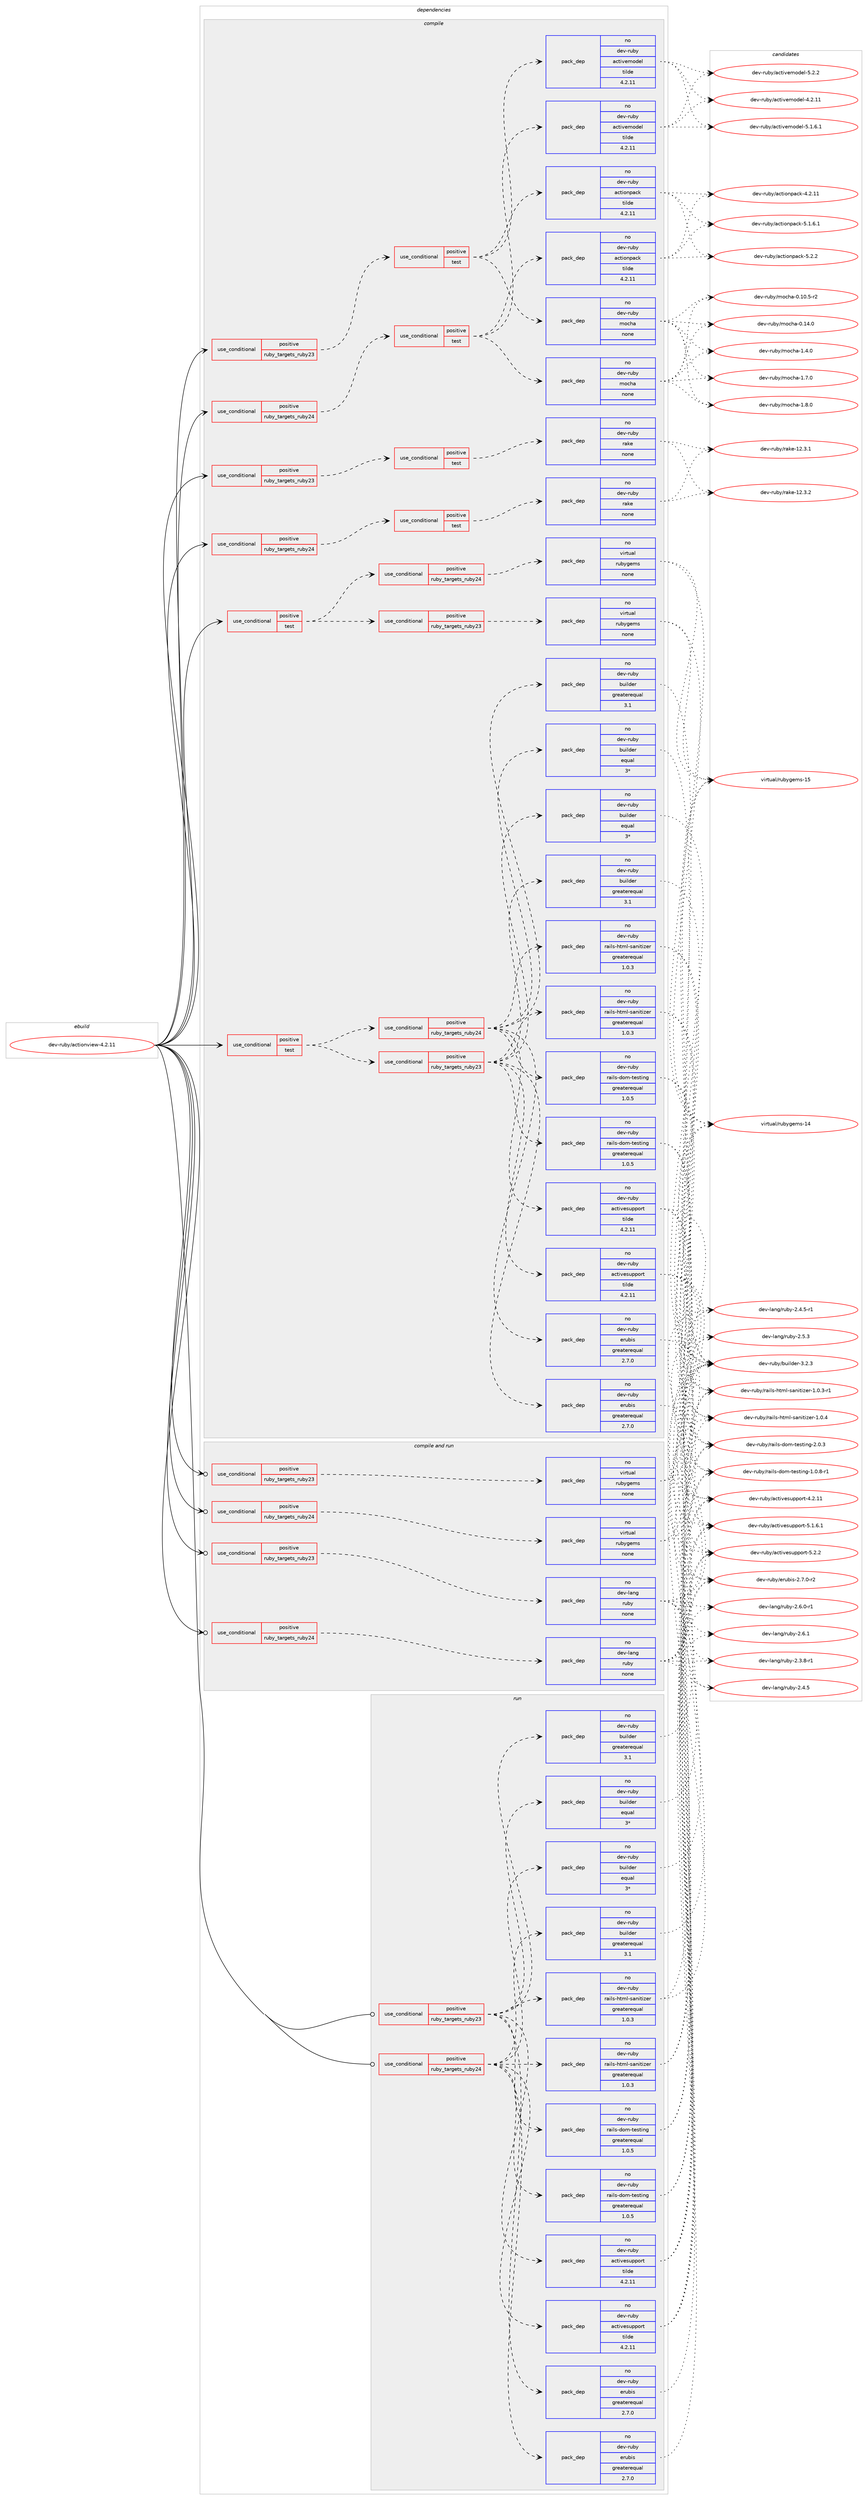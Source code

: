 digraph prolog {

# *************
# Graph options
# *************

newrank=true;
concentrate=true;
compound=true;
graph [rankdir=LR,fontname=Helvetica,fontsize=10,ranksep=1.5];#, ranksep=2.5, nodesep=0.2];
edge  [arrowhead=vee];
node  [fontname=Helvetica,fontsize=10];

# **********
# The ebuild
# **********

subgraph cluster_leftcol {
color=gray;
rank=same;
label=<<i>ebuild</i>>;
id [label="dev-ruby/actionview-4.2.11", color=red, width=4, href="../dev-ruby/actionview-4.2.11.svg"];
}

# ****************
# The dependencies
# ****************

subgraph cluster_midcol {
color=gray;
label=<<i>dependencies</i>>;
subgraph cluster_compile {
fillcolor="#eeeeee";
style=filled;
label=<<i>compile</i>>;
subgraph cond392251 {
dependency1478463 [label=<<TABLE BORDER="0" CELLBORDER="1" CELLSPACING="0" CELLPADDING="4"><TR><TD ROWSPAN="3" CELLPADDING="10">use_conditional</TD></TR><TR><TD>positive</TD></TR><TR><TD>ruby_targets_ruby23</TD></TR></TABLE>>, shape=none, color=red];
subgraph cond392252 {
dependency1478464 [label=<<TABLE BORDER="0" CELLBORDER="1" CELLSPACING="0" CELLPADDING="4"><TR><TD ROWSPAN="3" CELLPADDING="10">use_conditional</TD></TR><TR><TD>positive</TD></TR><TR><TD>test</TD></TR></TABLE>>, shape=none, color=red];
subgraph pack1062822 {
dependency1478465 [label=<<TABLE BORDER="0" CELLBORDER="1" CELLSPACING="0" CELLPADDING="4" WIDTH="220"><TR><TD ROWSPAN="6" CELLPADDING="30">pack_dep</TD></TR><TR><TD WIDTH="110">no</TD></TR><TR><TD>dev-ruby</TD></TR><TR><TD>mocha</TD></TR><TR><TD>none</TD></TR><TR><TD></TD></TR></TABLE>>, shape=none, color=blue];
}
dependency1478464:e -> dependency1478465:w [weight=20,style="dashed",arrowhead="vee"];
subgraph pack1062823 {
dependency1478466 [label=<<TABLE BORDER="0" CELLBORDER="1" CELLSPACING="0" CELLPADDING="4" WIDTH="220"><TR><TD ROWSPAN="6" CELLPADDING="30">pack_dep</TD></TR><TR><TD WIDTH="110">no</TD></TR><TR><TD>dev-ruby</TD></TR><TR><TD>actionpack</TD></TR><TR><TD>tilde</TD></TR><TR><TD>4.2.11</TD></TR></TABLE>>, shape=none, color=blue];
}
dependency1478464:e -> dependency1478466:w [weight=20,style="dashed",arrowhead="vee"];
subgraph pack1062824 {
dependency1478467 [label=<<TABLE BORDER="0" CELLBORDER="1" CELLSPACING="0" CELLPADDING="4" WIDTH="220"><TR><TD ROWSPAN="6" CELLPADDING="30">pack_dep</TD></TR><TR><TD WIDTH="110">no</TD></TR><TR><TD>dev-ruby</TD></TR><TR><TD>activemodel</TD></TR><TR><TD>tilde</TD></TR><TR><TD>4.2.11</TD></TR></TABLE>>, shape=none, color=blue];
}
dependency1478464:e -> dependency1478467:w [weight=20,style="dashed",arrowhead="vee"];
}
dependency1478463:e -> dependency1478464:w [weight=20,style="dashed",arrowhead="vee"];
}
id:e -> dependency1478463:w [weight=20,style="solid",arrowhead="vee"];
subgraph cond392253 {
dependency1478468 [label=<<TABLE BORDER="0" CELLBORDER="1" CELLSPACING="0" CELLPADDING="4"><TR><TD ROWSPAN="3" CELLPADDING="10">use_conditional</TD></TR><TR><TD>positive</TD></TR><TR><TD>ruby_targets_ruby23</TD></TR></TABLE>>, shape=none, color=red];
subgraph cond392254 {
dependency1478469 [label=<<TABLE BORDER="0" CELLBORDER="1" CELLSPACING="0" CELLPADDING="4"><TR><TD ROWSPAN="3" CELLPADDING="10">use_conditional</TD></TR><TR><TD>positive</TD></TR><TR><TD>test</TD></TR></TABLE>>, shape=none, color=red];
subgraph pack1062825 {
dependency1478470 [label=<<TABLE BORDER="0" CELLBORDER="1" CELLSPACING="0" CELLPADDING="4" WIDTH="220"><TR><TD ROWSPAN="6" CELLPADDING="30">pack_dep</TD></TR><TR><TD WIDTH="110">no</TD></TR><TR><TD>dev-ruby</TD></TR><TR><TD>rake</TD></TR><TR><TD>none</TD></TR><TR><TD></TD></TR></TABLE>>, shape=none, color=blue];
}
dependency1478469:e -> dependency1478470:w [weight=20,style="dashed",arrowhead="vee"];
}
dependency1478468:e -> dependency1478469:w [weight=20,style="dashed",arrowhead="vee"];
}
id:e -> dependency1478468:w [weight=20,style="solid",arrowhead="vee"];
subgraph cond392255 {
dependency1478471 [label=<<TABLE BORDER="0" CELLBORDER="1" CELLSPACING="0" CELLPADDING="4"><TR><TD ROWSPAN="3" CELLPADDING="10">use_conditional</TD></TR><TR><TD>positive</TD></TR><TR><TD>ruby_targets_ruby24</TD></TR></TABLE>>, shape=none, color=red];
subgraph cond392256 {
dependency1478472 [label=<<TABLE BORDER="0" CELLBORDER="1" CELLSPACING="0" CELLPADDING="4"><TR><TD ROWSPAN="3" CELLPADDING="10">use_conditional</TD></TR><TR><TD>positive</TD></TR><TR><TD>test</TD></TR></TABLE>>, shape=none, color=red];
subgraph pack1062826 {
dependency1478473 [label=<<TABLE BORDER="0" CELLBORDER="1" CELLSPACING="0" CELLPADDING="4" WIDTH="220"><TR><TD ROWSPAN="6" CELLPADDING="30">pack_dep</TD></TR><TR><TD WIDTH="110">no</TD></TR><TR><TD>dev-ruby</TD></TR><TR><TD>mocha</TD></TR><TR><TD>none</TD></TR><TR><TD></TD></TR></TABLE>>, shape=none, color=blue];
}
dependency1478472:e -> dependency1478473:w [weight=20,style="dashed",arrowhead="vee"];
subgraph pack1062827 {
dependency1478474 [label=<<TABLE BORDER="0" CELLBORDER="1" CELLSPACING="0" CELLPADDING="4" WIDTH="220"><TR><TD ROWSPAN="6" CELLPADDING="30">pack_dep</TD></TR><TR><TD WIDTH="110">no</TD></TR><TR><TD>dev-ruby</TD></TR><TR><TD>actionpack</TD></TR><TR><TD>tilde</TD></TR><TR><TD>4.2.11</TD></TR></TABLE>>, shape=none, color=blue];
}
dependency1478472:e -> dependency1478474:w [weight=20,style="dashed",arrowhead="vee"];
subgraph pack1062828 {
dependency1478475 [label=<<TABLE BORDER="0" CELLBORDER="1" CELLSPACING="0" CELLPADDING="4" WIDTH="220"><TR><TD ROWSPAN="6" CELLPADDING="30">pack_dep</TD></TR><TR><TD WIDTH="110">no</TD></TR><TR><TD>dev-ruby</TD></TR><TR><TD>activemodel</TD></TR><TR><TD>tilde</TD></TR><TR><TD>4.2.11</TD></TR></TABLE>>, shape=none, color=blue];
}
dependency1478472:e -> dependency1478475:w [weight=20,style="dashed",arrowhead="vee"];
}
dependency1478471:e -> dependency1478472:w [weight=20,style="dashed",arrowhead="vee"];
}
id:e -> dependency1478471:w [weight=20,style="solid",arrowhead="vee"];
subgraph cond392257 {
dependency1478476 [label=<<TABLE BORDER="0" CELLBORDER="1" CELLSPACING="0" CELLPADDING="4"><TR><TD ROWSPAN="3" CELLPADDING="10">use_conditional</TD></TR><TR><TD>positive</TD></TR><TR><TD>ruby_targets_ruby24</TD></TR></TABLE>>, shape=none, color=red];
subgraph cond392258 {
dependency1478477 [label=<<TABLE BORDER="0" CELLBORDER="1" CELLSPACING="0" CELLPADDING="4"><TR><TD ROWSPAN="3" CELLPADDING="10">use_conditional</TD></TR><TR><TD>positive</TD></TR><TR><TD>test</TD></TR></TABLE>>, shape=none, color=red];
subgraph pack1062829 {
dependency1478478 [label=<<TABLE BORDER="0" CELLBORDER="1" CELLSPACING="0" CELLPADDING="4" WIDTH="220"><TR><TD ROWSPAN="6" CELLPADDING="30">pack_dep</TD></TR><TR><TD WIDTH="110">no</TD></TR><TR><TD>dev-ruby</TD></TR><TR><TD>rake</TD></TR><TR><TD>none</TD></TR><TR><TD></TD></TR></TABLE>>, shape=none, color=blue];
}
dependency1478477:e -> dependency1478478:w [weight=20,style="dashed",arrowhead="vee"];
}
dependency1478476:e -> dependency1478477:w [weight=20,style="dashed",arrowhead="vee"];
}
id:e -> dependency1478476:w [weight=20,style="solid",arrowhead="vee"];
subgraph cond392259 {
dependency1478479 [label=<<TABLE BORDER="0" CELLBORDER="1" CELLSPACING="0" CELLPADDING="4"><TR><TD ROWSPAN="3" CELLPADDING="10">use_conditional</TD></TR><TR><TD>positive</TD></TR><TR><TD>test</TD></TR></TABLE>>, shape=none, color=red];
subgraph cond392260 {
dependency1478480 [label=<<TABLE BORDER="0" CELLBORDER="1" CELLSPACING="0" CELLPADDING="4"><TR><TD ROWSPAN="3" CELLPADDING="10">use_conditional</TD></TR><TR><TD>positive</TD></TR><TR><TD>ruby_targets_ruby23</TD></TR></TABLE>>, shape=none, color=red];
subgraph pack1062830 {
dependency1478481 [label=<<TABLE BORDER="0" CELLBORDER="1" CELLSPACING="0" CELLPADDING="4" WIDTH="220"><TR><TD ROWSPAN="6" CELLPADDING="30">pack_dep</TD></TR><TR><TD WIDTH="110">no</TD></TR><TR><TD>dev-ruby</TD></TR><TR><TD>activesupport</TD></TR><TR><TD>tilde</TD></TR><TR><TD>4.2.11</TD></TR></TABLE>>, shape=none, color=blue];
}
dependency1478480:e -> dependency1478481:w [weight=20,style="dashed",arrowhead="vee"];
subgraph pack1062831 {
dependency1478482 [label=<<TABLE BORDER="0" CELLBORDER="1" CELLSPACING="0" CELLPADDING="4" WIDTH="220"><TR><TD ROWSPAN="6" CELLPADDING="30">pack_dep</TD></TR><TR><TD WIDTH="110">no</TD></TR><TR><TD>dev-ruby</TD></TR><TR><TD>builder</TD></TR><TR><TD>greaterequal</TD></TR><TR><TD>3.1</TD></TR></TABLE>>, shape=none, color=blue];
}
dependency1478480:e -> dependency1478482:w [weight=20,style="dashed",arrowhead="vee"];
subgraph pack1062832 {
dependency1478483 [label=<<TABLE BORDER="0" CELLBORDER="1" CELLSPACING="0" CELLPADDING="4" WIDTH="220"><TR><TD ROWSPAN="6" CELLPADDING="30">pack_dep</TD></TR><TR><TD WIDTH="110">no</TD></TR><TR><TD>dev-ruby</TD></TR><TR><TD>builder</TD></TR><TR><TD>equal</TD></TR><TR><TD>3*</TD></TR></TABLE>>, shape=none, color=blue];
}
dependency1478480:e -> dependency1478483:w [weight=20,style="dashed",arrowhead="vee"];
subgraph pack1062833 {
dependency1478484 [label=<<TABLE BORDER="0" CELLBORDER="1" CELLSPACING="0" CELLPADDING="4" WIDTH="220"><TR><TD ROWSPAN="6" CELLPADDING="30">pack_dep</TD></TR><TR><TD WIDTH="110">no</TD></TR><TR><TD>dev-ruby</TD></TR><TR><TD>erubis</TD></TR><TR><TD>greaterequal</TD></TR><TR><TD>2.7.0</TD></TR></TABLE>>, shape=none, color=blue];
}
dependency1478480:e -> dependency1478484:w [weight=20,style="dashed",arrowhead="vee"];
subgraph pack1062834 {
dependency1478485 [label=<<TABLE BORDER="0" CELLBORDER="1" CELLSPACING="0" CELLPADDING="4" WIDTH="220"><TR><TD ROWSPAN="6" CELLPADDING="30">pack_dep</TD></TR><TR><TD WIDTH="110">no</TD></TR><TR><TD>dev-ruby</TD></TR><TR><TD>rails-html-sanitizer</TD></TR><TR><TD>greaterequal</TD></TR><TR><TD>1.0.3</TD></TR></TABLE>>, shape=none, color=blue];
}
dependency1478480:e -> dependency1478485:w [weight=20,style="dashed",arrowhead="vee"];
subgraph pack1062835 {
dependency1478486 [label=<<TABLE BORDER="0" CELLBORDER="1" CELLSPACING="0" CELLPADDING="4" WIDTH="220"><TR><TD ROWSPAN="6" CELLPADDING="30">pack_dep</TD></TR><TR><TD WIDTH="110">no</TD></TR><TR><TD>dev-ruby</TD></TR><TR><TD>rails-dom-testing</TD></TR><TR><TD>greaterequal</TD></TR><TR><TD>1.0.5</TD></TR></TABLE>>, shape=none, color=blue];
}
dependency1478480:e -> dependency1478486:w [weight=20,style="dashed",arrowhead="vee"];
}
dependency1478479:e -> dependency1478480:w [weight=20,style="dashed",arrowhead="vee"];
subgraph cond392261 {
dependency1478487 [label=<<TABLE BORDER="0" CELLBORDER="1" CELLSPACING="0" CELLPADDING="4"><TR><TD ROWSPAN="3" CELLPADDING="10">use_conditional</TD></TR><TR><TD>positive</TD></TR><TR><TD>ruby_targets_ruby24</TD></TR></TABLE>>, shape=none, color=red];
subgraph pack1062836 {
dependency1478488 [label=<<TABLE BORDER="0" CELLBORDER="1" CELLSPACING="0" CELLPADDING="4" WIDTH="220"><TR><TD ROWSPAN="6" CELLPADDING="30">pack_dep</TD></TR><TR><TD WIDTH="110">no</TD></TR><TR><TD>dev-ruby</TD></TR><TR><TD>activesupport</TD></TR><TR><TD>tilde</TD></TR><TR><TD>4.2.11</TD></TR></TABLE>>, shape=none, color=blue];
}
dependency1478487:e -> dependency1478488:w [weight=20,style="dashed",arrowhead="vee"];
subgraph pack1062837 {
dependency1478489 [label=<<TABLE BORDER="0" CELLBORDER="1" CELLSPACING="0" CELLPADDING="4" WIDTH="220"><TR><TD ROWSPAN="6" CELLPADDING="30">pack_dep</TD></TR><TR><TD WIDTH="110">no</TD></TR><TR><TD>dev-ruby</TD></TR><TR><TD>builder</TD></TR><TR><TD>greaterequal</TD></TR><TR><TD>3.1</TD></TR></TABLE>>, shape=none, color=blue];
}
dependency1478487:e -> dependency1478489:w [weight=20,style="dashed",arrowhead="vee"];
subgraph pack1062838 {
dependency1478490 [label=<<TABLE BORDER="0" CELLBORDER="1" CELLSPACING="0" CELLPADDING="4" WIDTH="220"><TR><TD ROWSPAN="6" CELLPADDING="30">pack_dep</TD></TR><TR><TD WIDTH="110">no</TD></TR><TR><TD>dev-ruby</TD></TR><TR><TD>builder</TD></TR><TR><TD>equal</TD></TR><TR><TD>3*</TD></TR></TABLE>>, shape=none, color=blue];
}
dependency1478487:e -> dependency1478490:w [weight=20,style="dashed",arrowhead="vee"];
subgraph pack1062839 {
dependency1478491 [label=<<TABLE BORDER="0" CELLBORDER="1" CELLSPACING="0" CELLPADDING="4" WIDTH="220"><TR><TD ROWSPAN="6" CELLPADDING="30">pack_dep</TD></TR><TR><TD WIDTH="110">no</TD></TR><TR><TD>dev-ruby</TD></TR><TR><TD>erubis</TD></TR><TR><TD>greaterequal</TD></TR><TR><TD>2.7.0</TD></TR></TABLE>>, shape=none, color=blue];
}
dependency1478487:e -> dependency1478491:w [weight=20,style="dashed",arrowhead="vee"];
subgraph pack1062840 {
dependency1478492 [label=<<TABLE BORDER="0" CELLBORDER="1" CELLSPACING="0" CELLPADDING="4" WIDTH="220"><TR><TD ROWSPAN="6" CELLPADDING="30">pack_dep</TD></TR><TR><TD WIDTH="110">no</TD></TR><TR><TD>dev-ruby</TD></TR><TR><TD>rails-html-sanitizer</TD></TR><TR><TD>greaterequal</TD></TR><TR><TD>1.0.3</TD></TR></TABLE>>, shape=none, color=blue];
}
dependency1478487:e -> dependency1478492:w [weight=20,style="dashed",arrowhead="vee"];
subgraph pack1062841 {
dependency1478493 [label=<<TABLE BORDER="0" CELLBORDER="1" CELLSPACING="0" CELLPADDING="4" WIDTH="220"><TR><TD ROWSPAN="6" CELLPADDING="30">pack_dep</TD></TR><TR><TD WIDTH="110">no</TD></TR><TR><TD>dev-ruby</TD></TR><TR><TD>rails-dom-testing</TD></TR><TR><TD>greaterequal</TD></TR><TR><TD>1.0.5</TD></TR></TABLE>>, shape=none, color=blue];
}
dependency1478487:e -> dependency1478493:w [weight=20,style="dashed",arrowhead="vee"];
}
dependency1478479:e -> dependency1478487:w [weight=20,style="dashed",arrowhead="vee"];
}
id:e -> dependency1478479:w [weight=20,style="solid",arrowhead="vee"];
subgraph cond392262 {
dependency1478494 [label=<<TABLE BORDER="0" CELLBORDER="1" CELLSPACING="0" CELLPADDING="4"><TR><TD ROWSPAN="3" CELLPADDING="10">use_conditional</TD></TR><TR><TD>positive</TD></TR><TR><TD>test</TD></TR></TABLE>>, shape=none, color=red];
subgraph cond392263 {
dependency1478495 [label=<<TABLE BORDER="0" CELLBORDER="1" CELLSPACING="0" CELLPADDING="4"><TR><TD ROWSPAN="3" CELLPADDING="10">use_conditional</TD></TR><TR><TD>positive</TD></TR><TR><TD>ruby_targets_ruby23</TD></TR></TABLE>>, shape=none, color=red];
subgraph pack1062842 {
dependency1478496 [label=<<TABLE BORDER="0" CELLBORDER="1" CELLSPACING="0" CELLPADDING="4" WIDTH="220"><TR><TD ROWSPAN="6" CELLPADDING="30">pack_dep</TD></TR><TR><TD WIDTH="110">no</TD></TR><TR><TD>virtual</TD></TR><TR><TD>rubygems</TD></TR><TR><TD>none</TD></TR><TR><TD></TD></TR></TABLE>>, shape=none, color=blue];
}
dependency1478495:e -> dependency1478496:w [weight=20,style="dashed",arrowhead="vee"];
}
dependency1478494:e -> dependency1478495:w [weight=20,style="dashed",arrowhead="vee"];
subgraph cond392264 {
dependency1478497 [label=<<TABLE BORDER="0" CELLBORDER="1" CELLSPACING="0" CELLPADDING="4"><TR><TD ROWSPAN="3" CELLPADDING="10">use_conditional</TD></TR><TR><TD>positive</TD></TR><TR><TD>ruby_targets_ruby24</TD></TR></TABLE>>, shape=none, color=red];
subgraph pack1062843 {
dependency1478498 [label=<<TABLE BORDER="0" CELLBORDER="1" CELLSPACING="0" CELLPADDING="4" WIDTH="220"><TR><TD ROWSPAN="6" CELLPADDING="30">pack_dep</TD></TR><TR><TD WIDTH="110">no</TD></TR><TR><TD>virtual</TD></TR><TR><TD>rubygems</TD></TR><TR><TD>none</TD></TR><TR><TD></TD></TR></TABLE>>, shape=none, color=blue];
}
dependency1478497:e -> dependency1478498:w [weight=20,style="dashed",arrowhead="vee"];
}
dependency1478494:e -> dependency1478497:w [weight=20,style="dashed",arrowhead="vee"];
}
id:e -> dependency1478494:w [weight=20,style="solid",arrowhead="vee"];
}
subgraph cluster_compileandrun {
fillcolor="#eeeeee";
style=filled;
label=<<i>compile and run</i>>;
subgraph cond392265 {
dependency1478499 [label=<<TABLE BORDER="0" CELLBORDER="1" CELLSPACING="0" CELLPADDING="4"><TR><TD ROWSPAN="3" CELLPADDING="10">use_conditional</TD></TR><TR><TD>positive</TD></TR><TR><TD>ruby_targets_ruby23</TD></TR></TABLE>>, shape=none, color=red];
subgraph pack1062844 {
dependency1478500 [label=<<TABLE BORDER="0" CELLBORDER="1" CELLSPACING="0" CELLPADDING="4" WIDTH="220"><TR><TD ROWSPAN="6" CELLPADDING="30">pack_dep</TD></TR><TR><TD WIDTH="110">no</TD></TR><TR><TD>dev-lang</TD></TR><TR><TD>ruby</TD></TR><TR><TD>none</TD></TR><TR><TD></TD></TR></TABLE>>, shape=none, color=blue];
}
dependency1478499:e -> dependency1478500:w [weight=20,style="dashed",arrowhead="vee"];
}
id:e -> dependency1478499:w [weight=20,style="solid",arrowhead="odotvee"];
subgraph cond392266 {
dependency1478501 [label=<<TABLE BORDER="0" CELLBORDER="1" CELLSPACING="0" CELLPADDING="4"><TR><TD ROWSPAN="3" CELLPADDING="10">use_conditional</TD></TR><TR><TD>positive</TD></TR><TR><TD>ruby_targets_ruby23</TD></TR></TABLE>>, shape=none, color=red];
subgraph pack1062845 {
dependency1478502 [label=<<TABLE BORDER="0" CELLBORDER="1" CELLSPACING="0" CELLPADDING="4" WIDTH="220"><TR><TD ROWSPAN="6" CELLPADDING="30">pack_dep</TD></TR><TR><TD WIDTH="110">no</TD></TR><TR><TD>virtual</TD></TR><TR><TD>rubygems</TD></TR><TR><TD>none</TD></TR><TR><TD></TD></TR></TABLE>>, shape=none, color=blue];
}
dependency1478501:e -> dependency1478502:w [weight=20,style="dashed",arrowhead="vee"];
}
id:e -> dependency1478501:w [weight=20,style="solid",arrowhead="odotvee"];
subgraph cond392267 {
dependency1478503 [label=<<TABLE BORDER="0" CELLBORDER="1" CELLSPACING="0" CELLPADDING="4"><TR><TD ROWSPAN="3" CELLPADDING="10">use_conditional</TD></TR><TR><TD>positive</TD></TR><TR><TD>ruby_targets_ruby24</TD></TR></TABLE>>, shape=none, color=red];
subgraph pack1062846 {
dependency1478504 [label=<<TABLE BORDER="0" CELLBORDER="1" CELLSPACING="0" CELLPADDING="4" WIDTH="220"><TR><TD ROWSPAN="6" CELLPADDING="30">pack_dep</TD></TR><TR><TD WIDTH="110">no</TD></TR><TR><TD>dev-lang</TD></TR><TR><TD>ruby</TD></TR><TR><TD>none</TD></TR><TR><TD></TD></TR></TABLE>>, shape=none, color=blue];
}
dependency1478503:e -> dependency1478504:w [weight=20,style="dashed",arrowhead="vee"];
}
id:e -> dependency1478503:w [weight=20,style="solid",arrowhead="odotvee"];
subgraph cond392268 {
dependency1478505 [label=<<TABLE BORDER="0" CELLBORDER="1" CELLSPACING="0" CELLPADDING="4"><TR><TD ROWSPAN="3" CELLPADDING="10">use_conditional</TD></TR><TR><TD>positive</TD></TR><TR><TD>ruby_targets_ruby24</TD></TR></TABLE>>, shape=none, color=red];
subgraph pack1062847 {
dependency1478506 [label=<<TABLE BORDER="0" CELLBORDER="1" CELLSPACING="0" CELLPADDING="4" WIDTH="220"><TR><TD ROWSPAN="6" CELLPADDING="30">pack_dep</TD></TR><TR><TD WIDTH="110">no</TD></TR><TR><TD>virtual</TD></TR><TR><TD>rubygems</TD></TR><TR><TD>none</TD></TR><TR><TD></TD></TR></TABLE>>, shape=none, color=blue];
}
dependency1478505:e -> dependency1478506:w [weight=20,style="dashed",arrowhead="vee"];
}
id:e -> dependency1478505:w [weight=20,style="solid",arrowhead="odotvee"];
}
subgraph cluster_run {
fillcolor="#eeeeee";
style=filled;
label=<<i>run</i>>;
subgraph cond392269 {
dependency1478507 [label=<<TABLE BORDER="0" CELLBORDER="1" CELLSPACING="0" CELLPADDING="4"><TR><TD ROWSPAN="3" CELLPADDING="10">use_conditional</TD></TR><TR><TD>positive</TD></TR><TR><TD>ruby_targets_ruby23</TD></TR></TABLE>>, shape=none, color=red];
subgraph pack1062848 {
dependency1478508 [label=<<TABLE BORDER="0" CELLBORDER="1" CELLSPACING="0" CELLPADDING="4" WIDTH="220"><TR><TD ROWSPAN="6" CELLPADDING="30">pack_dep</TD></TR><TR><TD WIDTH="110">no</TD></TR><TR><TD>dev-ruby</TD></TR><TR><TD>activesupport</TD></TR><TR><TD>tilde</TD></TR><TR><TD>4.2.11</TD></TR></TABLE>>, shape=none, color=blue];
}
dependency1478507:e -> dependency1478508:w [weight=20,style="dashed",arrowhead="vee"];
subgraph pack1062849 {
dependency1478509 [label=<<TABLE BORDER="0" CELLBORDER="1" CELLSPACING="0" CELLPADDING="4" WIDTH="220"><TR><TD ROWSPAN="6" CELLPADDING="30">pack_dep</TD></TR><TR><TD WIDTH="110">no</TD></TR><TR><TD>dev-ruby</TD></TR><TR><TD>builder</TD></TR><TR><TD>greaterequal</TD></TR><TR><TD>3.1</TD></TR></TABLE>>, shape=none, color=blue];
}
dependency1478507:e -> dependency1478509:w [weight=20,style="dashed",arrowhead="vee"];
subgraph pack1062850 {
dependency1478510 [label=<<TABLE BORDER="0" CELLBORDER="1" CELLSPACING="0" CELLPADDING="4" WIDTH="220"><TR><TD ROWSPAN="6" CELLPADDING="30">pack_dep</TD></TR><TR><TD WIDTH="110">no</TD></TR><TR><TD>dev-ruby</TD></TR><TR><TD>builder</TD></TR><TR><TD>equal</TD></TR><TR><TD>3*</TD></TR></TABLE>>, shape=none, color=blue];
}
dependency1478507:e -> dependency1478510:w [weight=20,style="dashed",arrowhead="vee"];
subgraph pack1062851 {
dependency1478511 [label=<<TABLE BORDER="0" CELLBORDER="1" CELLSPACING="0" CELLPADDING="4" WIDTH="220"><TR><TD ROWSPAN="6" CELLPADDING="30">pack_dep</TD></TR><TR><TD WIDTH="110">no</TD></TR><TR><TD>dev-ruby</TD></TR><TR><TD>erubis</TD></TR><TR><TD>greaterequal</TD></TR><TR><TD>2.7.0</TD></TR></TABLE>>, shape=none, color=blue];
}
dependency1478507:e -> dependency1478511:w [weight=20,style="dashed",arrowhead="vee"];
subgraph pack1062852 {
dependency1478512 [label=<<TABLE BORDER="0" CELLBORDER="1" CELLSPACING="0" CELLPADDING="4" WIDTH="220"><TR><TD ROWSPAN="6" CELLPADDING="30">pack_dep</TD></TR><TR><TD WIDTH="110">no</TD></TR><TR><TD>dev-ruby</TD></TR><TR><TD>rails-html-sanitizer</TD></TR><TR><TD>greaterequal</TD></TR><TR><TD>1.0.3</TD></TR></TABLE>>, shape=none, color=blue];
}
dependency1478507:e -> dependency1478512:w [weight=20,style="dashed",arrowhead="vee"];
subgraph pack1062853 {
dependency1478513 [label=<<TABLE BORDER="0" CELLBORDER="1" CELLSPACING="0" CELLPADDING="4" WIDTH="220"><TR><TD ROWSPAN="6" CELLPADDING="30">pack_dep</TD></TR><TR><TD WIDTH="110">no</TD></TR><TR><TD>dev-ruby</TD></TR><TR><TD>rails-dom-testing</TD></TR><TR><TD>greaterequal</TD></TR><TR><TD>1.0.5</TD></TR></TABLE>>, shape=none, color=blue];
}
dependency1478507:e -> dependency1478513:w [weight=20,style="dashed",arrowhead="vee"];
}
id:e -> dependency1478507:w [weight=20,style="solid",arrowhead="odot"];
subgraph cond392270 {
dependency1478514 [label=<<TABLE BORDER="0" CELLBORDER="1" CELLSPACING="0" CELLPADDING="4"><TR><TD ROWSPAN="3" CELLPADDING="10">use_conditional</TD></TR><TR><TD>positive</TD></TR><TR><TD>ruby_targets_ruby24</TD></TR></TABLE>>, shape=none, color=red];
subgraph pack1062854 {
dependency1478515 [label=<<TABLE BORDER="0" CELLBORDER="1" CELLSPACING="0" CELLPADDING="4" WIDTH="220"><TR><TD ROWSPAN="6" CELLPADDING="30">pack_dep</TD></TR><TR><TD WIDTH="110">no</TD></TR><TR><TD>dev-ruby</TD></TR><TR><TD>activesupport</TD></TR><TR><TD>tilde</TD></TR><TR><TD>4.2.11</TD></TR></TABLE>>, shape=none, color=blue];
}
dependency1478514:e -> dependency1478515:w [weight=20,style="dashed",arrowhead="vee"];
subgraph pack1062855 {
dependency1478516 [label=<<TABLE BORDER="0" CELLBORDER="1" CELLSPACING="0" CELLPADDING="4" WIDTH="220"><TR><TD ROWSPAN="6" CELLPADDING="30">pack_dep</TD></TR><TR><TD WIDTH="110">no</TD></TR><TR><TD>dev-ruby</TD></TR><TR><TD>builder</TD></TR><TR><TD>greaterequal</TD></TR><TR><TD>3.1</TD></TR></TABLE>>, shape=none, color=blue];
}
dependency1478514:e -> dependency1478516:w [weight=20,style="dashed",arrowhead="vee"];
subgraph pack1062856 {
dependency1478517 [label=<<TABLE BORDER="0" CELLBORDER="1" CELLSPACING="0" CELLPADDING="4" WIDTH="220"><TR><TD ROWSPAN="6" CELLPADDING="30">pack_dep</TD></TR><TR><TD WIDTH="110">no</TD></TR><TR><TD>dev-ruby</TD></TR><TR><TD>builder</TD></TR><TR><TD>equal</TD></TR><TR><TD>3*</TD></TR></TABLE>>, shape=none, color=blue];
}
dependency1478514:e -> dependency1478517:w [weight=20,style="dashed",arrowhead="vee"];
subgraph pack1062857 {
dependency1478518 [label=<<TABLE BORDER="0" CELLBORDER="1" CELLSPACING="0" CELLPADDING="4" WIDTH="220"><TR><TD ROWSPAN="6" CELLPADDING="30">pack_dep</TD></TR><TR><TD WIDTH="110">no</TD></TR><TR><TD>dev-ruby</TD></TR><TR><TD>erubis</TD></TR><TR><TD>greaterequal</TD></TR><TR><TD>2.7.0</TD></TR></TABLE>>, shape=none, color=blue];
}
dependency1478514:e -> dependency1478518:w [weight=20,style="dashed",arrowhead="vee"];
subgraph pack1062858 {
dependency1478519 [label=<<TABLE BORDER="0" CELLBORDER="1" CELLSPACING="0" CELLPADDING="4" WIDTH="220"><TR><TD ROWSPAN="6" CELLPADDING="30">pack_dep</TD></TR><TR><TD WIDTH="110">no</TD></TR><TR><TD>dev-ruby</TD></TR><TR><TD>rails-html-sanitizer</TD></TR><TR><TD>greaterequal</TD></TR><TR><TD>1.0.3</TD></TR></TABLE>>, shape=none, color=blue];
}
dependency1478514:e -> dependency1478519:w [weight=20,style="dashed",arrowhead="vee"];
subgraph pack1062859 {
dependency1478520 [label=<<TABLE BORDER="0" CELLBORDER="1" CELLSPACING="0" CELLPADDING="4" WIDTH="220"><TR><TD ROWSPAN="6" CELLPADDING="30">pack_dep</TD></TR><TR><TD WIDTH="110">no</TD></TR><TR><TD>dev-ruby</TD></TR><TR><TD>rails-dom-testing</TD></TR><TR><TD>greaterequal</TD></TR><TR><TD>1.0.5</TD></TR></TABLE>>, shape=none, color=blue];
}
dependency1478514:e -> dependency1478520:w [weight=20,style="dashed",arrowhead="vee"];
}
id:e -> dependency1478514:w [weight=20,style="solid",arrowhead="odot"];
}
}

# **************
# The candidates
# **************

subgraph cluster_choices {
rank=same;
color=gray;
label=<<i>candidates</i>>;

subgraph choice1062822 {
color=black;
nodesep=1;
choice1001011184511411798121471091119910497454846494846534511450 [label="dev-ruby/mocha-0.10.5-r2", color=red, width=4,href="../dev-ruby/mocha-0.10.5-r2.svg"];
choice100101118451141179812147109111991049745484649524648 [label="dev-ruby/mocha-0.14.0", color=red, width=4,href="../dev-ruby/mocha-0.14.0.svg"];
choice1001011184511411798121471091119910497454946524648 [label="dev-ruby/mocha-1.4.0", color=red, width=4,href="../dev-ruby/mocha-1.4.0.svg"];
choice1001011184511411798121471091119910497454946554648 [label="dev-ruby/mocha-1.7.0", color=red, width=4,href="../dev-ruby/mocha-1.7.0.svg"];
choice1001011184511411798121471091119910497454946564648 [label="dev-ruby/mocha-1.8.0", color=red, width=4,href="../dev-ruby/mocha-1.8.0.svg"];
dependency1478465:e -> choice1001011184511411798121471091119910497454846494846534511450:w [style=dotted,weight="100"];
dependency1478465:e -> choice100101118451141179812147109111991049745484649524648:w [style=dotted,weight="100"];
dependency1478465:e -> choice1001011184511411798121471091119910497454946524648:w [style=dotted,weight="100"];
dependency1478465:e -> choice1001011184511411798121471091119910497454946554648:w [style=dotted,weight="100"];
dependency1478465:e -> choice1001011184511411798121471091119910497454946564648:w [style=dotted,weight="100"];
}
subgraph choice1062823 {
color=black;
nodesep=1;
choice1001011184511411798121479799116105111110112979910745524650464949 [label="dev-ruby/actionpack-4.2.11", color=red, width=4,href="../dev-ruby/actionpack-4.2.11.svg"];
choice100101118451141179812147979911610511111011297991074553464946544649 [label="dev-ruby/actionpack-5.1.6.1", color=red, width=4,href="../dev-ruby/actionpack-5.1.6.1.svg"];
choice10010111845114117981214797991161051111101129799107455346504650 [label="dev-ruby/actionpack-5.2.2", color=red, width=4,href="../dev-ruby/actionpack-5.2.2.svg"];
dependency1478466:e -> choice1001011184511411798121479799116105111110112979910745524650464949:w [style=dotted,weight="100"];
dependency1478466:e -> choice100101118451141179812147979911610511111011297991074553464946544649:w [style=dotted,weight="100"];
dependency1478466:e -> choice10010111845114117981214797991161051111101129799107455346504650:w [style=dotted,weight="100"];
}
subgraph choice1062824 {
color=black;
nodesep=1;
choice100101118451141179812147979911610511810110911110010110845524650464949 [label="dev-ruby/activemodel-4.2.11", color=red, width=4,href="../dev-ruby/activemodel-4.2.11.svg"];
choice10010111845114117981214797991161051181011091111001011084553464946544649 [label="dev-ruby/activemodel-5.1.6.1", color=red, width=4,href="../dev-ruby/activemodel-5.1.6.1.svg"];
choice1001011184511411798121479799116105118101109111100101108455346504650 [label="dev-ruby/activemodel-5.2.2", color=red, width=4,href="../dev-ruby/activemodel-5.2.2.svg"];
dependency1478467:e -> choice100101118451141179812147979911610511810110911110010110845524650464949:w [style=dotted,weight="100"];
dependency1478467:e -> choice10010111845114117981214797991161051181011091111001011084553464946544649:w [style=dotted,weight="100"];
dependency1478467:e -> choice1001011184511411798121479799116105118101109111100101108455346504650:w [style=dotted,weight="100"];
}
subgraph choice1062825 {
color=black;
nodesep=1;
choice1001011184511411798121471149710710145495046514649 [label="dev-ruby/rake-12.3.1", color=red, width=4,href="../dev-ruby/rake-12.3.1.svg"];
choice1001011184511411798121471149710710145495046514650 [label="dev-ruby/rake-12.3.2", color=red, width=4,href="../dev-ruby/rake-12.3.2.svg"];
dependency1478470:e -> choice1001011184511411798121471149710710145495046514649:w [style=dotted,weight="100"];
dependency1478470:e -> choice1001011184511411798121471149710710145495046514650:w [style=dotted,weight="100"];
}
subgraph choice1062826 {
color=black;
nodesep=1;
choice1001011184511411798121471091119910497454846494846534511450 [label="dev-ruby/mocha-0.10.5-r2", color=red, width=4,href="../dev-ruby/mocha-0.10.5-r2.svg"];
choice100101118451141179812147109111991049745484649524648 [label="dev-ruby/mocha-0.14.0", color=red, width=4,href="../dev-ruby/mocha-0.14.0.svg"];
choice1001011184511411798121471091119910497454946524648 [label="dev-ruby/mocha-1.4.0", color=red, width=4,href="../dev-ruby/mocha-1.4.0.svg"];
choice1001011184511411798121471091119910497454946554648 [label="dev-ruby/mocha-1.7.0", color=red, width=4,href="../dev-ruby/mocha-1.7.0.svg"];
choice1001011184511411798121471091119910497454946564648 [label="dev-ruby/mocha-1.8.0", color=red, width=4,href="../dev-ruby/mocha-1.8.0.svg"];
dependency1478473:e -> choice1001011184511411798121471091119910497454846494846534511450:w [style=dotted,weight="100"];
dependency1478473:e -> choice100101118451141179812147109111991049745484649524648:w [style=dotted,weight="100"];
dependency1478473:e -> choice1001011184511411798121471091119910497454946524648:w [style=dotted,weight="100"];
dependency1478473:e -> choice1001011184511411798121471091119910497454946554648:w [style=dotted,weight="100"];
dependency1478473:e -> choice1001011184511411798121471091119910497454946564648:w [style=dotted,weight="100"];
}
subgraph choice1062827 {
color=black;
nodesep=1;
choice1001011184511411798121479799116105111110112979910745524650464949 [label="dev-ruby/actionpack-4.2.11", color=red, width=4,href="../dev-ruby/actionpack-4.2.11.svg"];
choice100101118451141179812147979911610511111011297991074553464946544649 [label="dev-ruby/actionpack-5.1.6.1", color=red, width=4,href="../dev-ruby/actionpack-5.1.6.1.svg"];
choice10010111845114117981214797991161051111101129799107455346504650 [label="dev-ruby/actionpack-5.2.2", color=red, width=4,href="../dev-ruby/actionpack-5.2.2.svg"];
dependency1478474:e -> choice1001011184511411798121479799116105111110112979910745524650464949:w [style=dotted,weight="100"];
dependency1478474:e -> choice100101118451141179812147979911610511111011297991074553464946544649:w [style=dotted,weight="100"];
dependency1478474:e -> choice10010111845114117981214797991161051111101129799107455346504650:w [style=dotted,weight="100"];
}
subgraph choice1062828 {
color=black;
nodesep=1;
choice100101118451141179812147979911610511810110911110010110845524650464949 [label="dev-ruby/activemodel-4.2.11", color=red, width=4,href="../dev-ruby/activemodel-4.2.11.svg"];
choice10010111845114117981214797991161051181011091111001011084553464946544649 [label="dev-ruby/activemodel-5.1.6.1", color=red, width=4,href="../dev-ruby/activemodel-5.1.6.1.svg"];
choice1001011184511411798121479799116105118101109111100101108455346504650 [label="dev-ruby/activemodel-5.2.2", color=red, width=4,href="../dev-ruby/activemodel-5.2.2.svg"];
dependency1478475:e -> choice100101118451141179812147979911610511810110911110010110845524650464949:w [style=dotted,weight="100"];
dependency1478475:e -> choice10010111845114117981214797991161051181011091111001011084553464946544649:w [style=dotted,weight="100"];
dependency1478475:e -> choice1001011184511411798121479799116105118101109111100101108455346504650:w [style=dotted,weight="100"];
}
subgraph choice1062829 {
color=black;
nodesep=1;
choice1001011184511411798121471149710710145495046514649 [label="dev-ruby/rake-12.3.1", color=red, width=4,href="../dev-ruby/rake-12.3.1.svg"];
choice1001011184511411798121471149710710145495046514650 [label="dev-ruby/rake-12.3.2", color=red, width=4,href="../dev-ruby/rake-12.3.2.svg"];
dependency1478478:e -> choice1001011184511411798121471149710710145495046514649:w [style=dotted,weight="100"];
dependency1478478:e -> choice1001011184511411798121471149710710145495046514650:w [style=dotted,weight="100"];
}
subgraph choice1062830 {
color=black;
nodesep=1;
choice100101118451141179812147979911610511810111511711211211111411645524650464949 [label="dev-ruby/activesupport-4.2.11", color=red, width=4,href="../dev-ruby/activesupport-4.2.11.svg"];
choice10010111845114117981214797991161051181011151171121121111141164553464946544649 [label="dev-ruby/activesupport-5.1.6.1", color=red, width=4,href="../dev-ruby/activesupport-5.1.6.1.svg"];
choice1001011184511411798121479799116105118101115117112112111114116455346504650 [label="dev-ruby/activesupport-5.2.2", color=red, width=4,href="../dev-ruby/activesupport-5.2.2.svg"];
dependency1478481:e -> choice100101118451141179812147979911610511810111511711211211111411645524650464949:w [style=dotted,weight="100"];
dependency1478481:e -> choice10010111845114117981214797991161051181011151171121121111141164553464946544649:w [style=dotted,weight="100"];
dependency1478481:e -> choice1001011184511411798121479799116105118101115117112112111114116455346504650:w [style=dotted,weight="100"];
}
subgraph choice1062831 {
color=black;
nodesep=1;
choice10010111845114117981214798117105108100101114455146504651 [label="dev-ruby/builder-3.2.3", color=red, width=4,href="../dev-ruby/builder-3.2.3.svg"];
dependency1478482:e -> choice10010111845114117981214798117105108100101114455146504651:w [style=dotted,weight="100"];
}
subgraph choice1062832 {
color=black;
nodesep=1;
choice10010111845114117981214798117105108100101114455146504651 [label="dev-ruby/builder-3.2.3", color=red, width=4,href="../dev-ruby/builder-3.2.3.svg"];
dependency1478483:e -> choice10010111845114117981214798117105108100101114455146504651:w [style=dotted,weight="100"];
}
subgraph choice1062833 {
color=black;
nodesep=1;
choice100101118451141179812147101114117981051154550465546484511450 [label="dev-ruby/erubis-2.7.0-r2", color=red, width=4,href="../dev-ruby/erubis-2.7.0-r2.svg"];
dependency1478484:e -> choice100101118451141179812147101114117981051154550465546484511450:w [style=dotted,weight="100"];
}
subgraph choice1062834 {
color=black;
nodesep=1;
choice100101118451141179812147114971051081154510411610910845115971101051161051221011144549464846514511449 [label="dev-ruby/rails-html-sanitizer-1.0.3-r1", color=red, width=4,href="../dev-ruby/rails-html-sanitizer-1.0.3-r1.svg"];
choice10010111845114117981214711497105108115451041161091084511597110105116105122101114454946484652 [label="dev-ruby/rails-html-sanitizer-1.0.4", color=red, width=4,href="../dev-ruby/rails-html-sanitizer-1.0.4.svg"];
dependency1478485:e -> choice100101118451141179812147114971051081154510411610910845115971101051161051221011144549464846514511449:w [style=dotted,weight="100"];
dependency1478485:e -> choice10010111845114117981214711497105108115451041161091084511597110105116105122101114454946484652:w [style=dotted,weight="100"];
}
subgraph choice1062835 {
color=black;
nodesep=1;
choice1001011184511411798121471149710510811545100111109451161011151161051101034549464846564511449 [label="dev-ruby/rails-dom-testing-1.0.8-r1", color=red, width=4,href="../dev-ruby/rails-dom-testing-1.0.8-r1.svg"];
choice100101118451141179812147114971051081154510011110945116101115116105110103455046484651 [label="dev-ruby/rails-dom-testing-2.0.3", color=red, width=4,href="../dev-ruby/rails-dom-testing-2.0.3.svg"];
dependency1478486:e -> choice1001011184511411798121471149710510811545100111109451161011151161051101034549464846564511449:w [style=dotted,weight="100"];
dependency1478486:e -> choice100101118451141179812147114971051081154510011110945116101115116105110103455046484651:w [style=dotted,weight="100"];
}
subgraph choice1062836 {
color=black;
nodesep=1;
choice100101118451141179812147979911610511810111511711211211111411645524650464949 [label="dev-ruby/activesupport-4.2.11", color=red, width=4,href="../dev-ruby/activesupport-4.2.11.svg"];
choice10010111845114117981214797991161051181011151171121121111141164553464946544649 [label="dev-ruby/activesupport-5.1.6.1", color=red, width=4,href="../dev-ruby/activesupport-5.1.6.1.svg"];
choice1001011184511411798121479799116105118101115117112112111114116455346504650 [label="dev-ruby/activesupport-5.2.2", color=red, width=4,href="../dev-ruby/activesupport-5.2.2.svg"];
dependency1478488:e -> choice100101118451141179812147979911610511810111511711211211111411645524650464949:w [style=dotted,weight="100"];
dependency1478488:e -> choice10010111845114117981214797991161051181011151171121121111141164553464946544649:w [style=dotted,weight="100"];
dependency1478488:e -> choice1001011184511411798121479799116105118101115117112112111114116455346504650:w [style=dotted,weight="100"];
}
subgraph choice1062837 {
color=black;
nodesep=1;
choice10010111845114117981214798117105108100101114455146504651 [label="dev-ruby/builder-3.2.3", color=red, width=4,href="../dev-ruby/builder-3.2.3.svg"];
dependency1478489:e -> choice10010111845114117981214798117105108100101114455146504651:w [style=dotted,weight="100"];
}
subgraph choice1062838 {
color=black;
nodesep=1;
choice10010111845114117981214798117105108100101114455146504651 [label="dev-ruby/builder-3.2.3", color=red, width=4,href="../dev-ruby/builder-3.2.3.svg"];
dependency1478490:e -> choice10010111845114117981214798117105108100101114455146504651:w [style=dotted,weight="100"];
}
subgraph choice1062839 {
color=black;
nodesep=1;
choice100101118451141179812147101114117981051154550465546484511450 [label="dev-ruby/erubis-2.7.0-r2", color=red, width=4,href="../dev-ruby/erubis-2.7.0-r2.svg"];
dependency1478491:e -> choice100101118451141179812147101114117981051154550465546484511450:w [style=dotted,weight="100"];
}
subgraph choice1062840 {
color=black;
nodesep=1;
choice100101118451141179812147114971051081154510411610910845115971101051161051221011144549464846514511449 [label="dev-ruby/rails-html-sanitizer-1.0.3-r1", color=red, width=4,href="../dev-ruby/rails-html-sanitizer-1.0.3-r1.svg"];
choice10010111845114117981214711497105108115451041161091084511597110105116105122101114454946484652 [label="dev-ruby/rails-html-sanitizer-1.0.4", color=red, width=4,href="../dev-ruby/rails-html-sanitizer-1.0.4.svg"];
dependency1478492:e -> choice100101118451141179812147114971051081154510411610910845115971101051161051221011144549464846514511449:w [style=dotted,weight="100"];
dependency1478492:e -> choice10010111845114117981214711497105108115451041161091084511597110105116105122101114454946484652:w [style=dotted,weight="100"];
}
subgraph choice1062841 {
color=black;
nodesep=1;
choice1001011184511411798121471149710510811545100111109451161011151161051101034549464846564511449 [label="dev-ruby/rails-dom-testing-1.0.8-r1", color=red, width=4,href="../dev-ruby/rails-dom-testing-1.0.8-r1.svg"];
choice100101118451141179812147114971051081154510011110945116101115116105110103455046484651 [label="dev-ruby/rails-dom-testing-2.0.3", color=red, width=4,href="../dev-ruby/rails-dom-testing-2.0.3.svg"];
dependency1478493:e -> choice1001011184511411798121471149710510811545100111109451161011151161051101034549464846564511449:w [style=dotted,weight="100"];
dependency1478493:e -> choice100101118451141179812147114971051081154510011110945116101115116105110103455046484651:w [style=dotted,weight="100"];
}
subgraph choice1062842 {
color=black;
nodesep=1;
choice118105114116117971084711411798121103101109115454952 [label="virtual/rubygems-14", color=red, width=4,href="../virtual/rubygems-14.svg"];
choice118105114116117971084711411798121103101109115454953 [label="virtual/rubygems-15", color=red, width=4,href="../virtual/rubygems-15.svg"];
dependency1478496:e -> choice118105114116117971084711411798121103101109115454952:w [style=dotted,weight="100"];
dependency1478496:e -> choice118105114116117971084711411798121103101109115454953:w [style=dotted,weight="100"];
}
subgraph choice1062843 {
color=black;
nodesep=1;
choice118105114116117971084711411798121103101109115454952 [label="virtual/rubygems-14", color=red, width=4,href="../virtual/rubygems-14.svg"];
choice118105114116117971084711411798121103101109115454953 [label="virtual/rubygems-15", color=red, width=4,href="../virtual/rubygems-15.svg"];
dependency1478498:e -> choice118105114116117971084711411798121103101109115454952:w [style=dotted,weight="100"];
dependency1478498:e -> choice118105114116117971084711411798121103101109115454953:w [style=dotted,weight="100"];
}
subgraph choice1062844 {
color=black;
nodesep=1;
choice100101118451089711010347114117981214550465146564511449 [label="dev-lang/ruby-2.3.8-r1", color=red, width=4,href="../dev-lang/ruby-2.3.8-r1.svg"];
choice10010111845108971101034711411798121455046524653 [label="dev-lang/ruby-2.4.5", color=red, width=4,href="../dev-lang/ruby-2.4.5.svg"];
choice100101118451089711010347114117981214550465246534511449 [label="dev-lang/ruby-2.4.5-r1", color=red, width=4,href="../dev-lang/ruby-2.4.5-r1.svg"];
choice10010111845108971101034711411798121455046534651 [label="dev-lang/ruby-2.5.3", color=red, width=4,href="../dev-lang/ruby-2.5.3.svg"];
choice100101118451089711010347114117981214550465446484511449 [label="dev-lang/ruby-2.6.0-r1", color=red, width=4,href="../dev-lang/ruby-2.6.0-r1.svg"];
choice10010111845108971101034711411798121455046544649 [label="dev-lang/ruby-2.6.1", color=red, width=4,href="../dev-lang/ruby-2.6.1.svg"];
dependency1478500:e -> choice100101118451089711010347114117981214550465146564511449:w [style=dotted,weight="100"];
dependency1478500:e -> choice10010111845108971101034711411798121455046524653:w [style=dotted,weight="100"];
dependency1478500:e -> choice100101118451089711010347114117981214550465246534511449:w [style=dotted,weight="100"];
dependency1478500:e -> choice10010111845108971101034711411798121455046534651:w [style=dotted,weight="100"];
dependency1478500:e -> choice100101118451089711010347114117981214550465446484511449:w [style=dotted,weight="100"];
dependency1478500:e -> choice10010111845108971101034711411798121455046544649:w [style=dotted,weight="100"];
}
subgraph choice1062845 {
color=black;
nodesep=1;
choice118105114116117971084711411798121103101109115454952 [label="virtual/rubygems-14", color=red, width=4,href="../virtual/rubygems-14.svg"];
choice118105114116117971084711411798121103101109115454953 [label="virtual/rubygems-15", color=red, width=4,href="../virtual/rubygems-15.svg"];
dependency1478502:e -> choice118105114116117971084711411798121103101109115454952:w [style=dotted,weight="100"];
dependency1478502:e -> choice118105114116117971084711411798121103101109115454953:w [style=dotted,weight="100"];
}
subgraph choice1062846 {
color=black;
nodesep=1;
choice100101118451089711010347114117981214550465146564511449 [label="dev-lang/ruby-2.3.8-r1", color=red, width=4,href="../dev-lang/ruby-2.3.8-r1.svg"];
choice10010111845108971101034711411798121455046524653 [label="dev-lang/ruby-2.4.5", color=red, width=4,href="../dev-lang/ruby-2.4.5.svg"];
choice100101118451089711010347114117981214550465246534511449 [label="dev-lang/ruby-2.4.5-r1", color=red, width=4,href="../dev-lang/ruby-2.4.5-r1.svg"];
choice10010111845108971101034711411798121455046534651 [label="dev-lang/ruby-2.5.3", color=red, width=4,href="../dev-lang/ruby-2.5.3.svg"];
choice100101118451089711010347114117981214550465446484511449 [label="dev-lang/ruby-2.6.0-r1", color=red, width=4,href="../dev-lang/ruby-2.6.0-r1.svg"];
choice10010111845108971101034711411798121455046544649 [label="dev-lang/ruby-2.6.1", color=red, width=4,href="../dev-lang/ruby-2.6.1.svg"];
dependency1478504:e -> choice100101118451089711010347114117981214550465146564511449:w [style=dotted,weight="100"];
dependency1478504:e -> choice10010111845108971101034711411798121455046524653:w [style=dotted,weight="100"];
dependency1478504:e -> choice100101118451089711010347114117981214550465246534511449:w [style=dotted,weight="100"];
dependency1478504:e -> choice10010111845108971101034711411798121455046534651:w [style=dotted,weight="100"];
dependency1478504:e -> choice100101118451089711010347114117981214550465446484511449:w [style=dotted,weight="100"];
dependency1478504:e -> choice10010111845108971101034711411798121455046544649:w [style=dotted,weight="100"];
}
subgraph choice1062847 {
color=black;
nodesep=1;
choice118105114116117971084711411798121103101109115454952 [label="virtual/rubygems-14", color=red, width=4,href="../virtual/rubygems-14.svg"];
choice118105114116117971084711411798121103101109115454953 [label="virtual/rubygems-15", color=red, width=4,href="../virtual/rubygems-15.svg"];
dependency1478506:e -> choice118105114116117971084711411798121103101109115454952:w [style=dotted,weight="100"];
dependency1478506:e -> choice118105114116117971084711411798121103101109115454953:w [style=dotted,weight="100"];
}
subgraph choice1062848 {
color=black;
nodesep=1;
choice100101118451141179812147979911610511810111511711211211111411645524650464949 [label="dev-ruby/activesupport-4.2.11", color=red, width=4,href="../dev-ruby/activesupport-4.2.11.svg"];
choice10010111845114117981214797991161051181011151171121121111141164553464946544649 [label="dev-ruby/activesupport-5.1.6.1", color=red, width=4,href="../dev-ruby/activesupport-5.1.6.1.svg"];
choice1001011184511411798121479799116105118101115117112112111114116455346504650 [label="dev-ruby/activesupport-5.2.2", color=red, width=4,href="../dev-ruby/activesupport-5.2.2.svg"];
dependency1478508:e -> choice100101118451141179812147979911610511810111511711211211111411645524650464949:w [style=dotted,weight="100"];
dependency1478508:e -> choice10010111845114117981214797991161051181011151171121121111141164553464946544649:w [style=dotted,weight="100"];
dependency1478508:e -> choice1001011184511411798121479799116105118101115117112112111114116455346504650:w [style=dotted,weight="100"];
}
subgraph choice1062849 {
color=black;
nodesep=1;
choice10010111845114117981214798117105108100101114455146504651 [label="dev-ruby/builder-3.2.3", color=red, width=4,href="../dev-ruby/builder-3.2.3.svg"];
dependency1478509:e -> choice10010111845114117981214798117105108100101114455146504651:w [style=dotted,weight="100"];
}
subgraph choice1062850 {
color=black;
nodesep=1;
choice10010111845114117981214798117105108100101114455146504651 [label="dev-ruby/builder-3.2.3", color=red, width=4,href="../dev-ruby/builder-3.2.3.svg"];
dependency1478510:e -> choice10010111845114117981214798117105108100101114455146504651:w [style=dotted,weight="100"];
}
subgraph choice1062851 {
color=black;
nodesep=1;
choice100101118451141179812147101114117981051154550465546484511450 [label="dev-ruby/erubis-2.7.0-r2", color=red, width=4,href="../dev-ruby/erubis-2.7.0-r2.svg"];
dependency1478511:e -> choice100101118451141179812147101114117981051154550465546484511450:w [style=dotted,weight="100"];
}
subgraph choice1062852 {
color=black;
nodesep=1;
choice100101118451141179812147114971051081154510411610910845115971101051161051221011144549464846514511449 [label="dev-ruby/rails-html-sanitizer-1.0.3-r1", color=red, width=4,href="../dev-ruby/rails-html-sanitizer-1.0.3-r1.svg"];
choice10010111845114117981214711497105108115451041161091084511597110105116105122101114454946484652 [label="dev-ruby/rails-html-sanitizer-1.0.4", color=red, width=4,href="../dev-ruby/rails-html-sanitizer-1.0.4.svg"];
dependency1478512:e -> choice100101118451141179812147114971051081154510411610910845115971101051161051221011144549464846514511449:w [style=dotted,weight="100"];
dependency1478512:e -> choice10010111845114117981214711497105108115451041161091084511597110105116105122101114454946484652:w [style=dotted,weight="100"];
}
subgraph choice1062853 {
color=black;
nodesep=1;
choice1001011184511411798121471149710510811545100111109451161011151161051101034549464846564511449 [label="dev-ruby/rails-dom-testing-1.0.8-r1", color=red, width=4,href="../dev-ruby/rails-dom-testing-1.0.8-r1.svg"];
choice100101118451141179812147114971051081154510011110945116101115116105110103455046484651 [label="dev-ruby/rails-dom-testing-2.0.3", color=red, width=4,href="../dev-ruby/rails-dom-testing-2.0.3.svg"];
dependency1478513:e -> choice1001011184511411798121471149710510811545100111109451161011151161051101034549464846564511449:w [style=dotted,weight="100"];
dependency1478513:e -> choice100101118451141179812147114971051081154510011110945116101115116105110103455046484651:w [style=dotted,weight="100"];
}
subgraph choice1062854 {
color=black;
nodesep=1;
choice100101118451141179812147979911610511810111511711211211111411645524650464949 [label="dev-ruby/activesupport-4.2.11", color=red, width=4,href="../dev-ruby/activesupport-4.2.11.svg"];
choice10010111845114117981214797991161051181011151171121121111141164553464946544649 [label="dev-ruby/activesupport-5.1.6.1", color=red, width=4,href="../dev-ruby/activesupport-5.1.6.1.svg"];
choice1001011184511411798121479799116105118101115117112112111114116455346504650 [label="dev-ruby/activesupport-5.2.2", color=red, width=4,href="../dev-ruby/activesupport-5.2.2.svg"];
dependency1478515:e -> choice100101118451141179812147979911610511810111511711211211111411645524650464949:w [style=dotted,weight="100"];
dependency1478515:e -> choice10010111845114117981214797991161051181011151171121121111141164553464946544649:w [style=dotted,weight="100"];
dependency1478515:e -> choice1001011184511411798121479799116105118101115117112112111114116455346504650:w [style=dotted,weight="100"];
}
subgraph choice1062855 {
color=black;
nodesep=1;
choice10010111845114117981214798117105108100101114455146504651 [label="dev-ruby/builder-3.2.3", color=red, width=4,href="../dev-ruby/builder-3.2.3.svg"];
dependency1478516:e -> choice10010111845114117981214798117105108100101114455146504651:w [style=dotted,weight="100"];
}
subgraph choice1062856 {
color=black;
nodesep=1;
choice10010111845114117981214798117105108100101114455146504651 [label="dev-ruby/builder-3.2.3", color=red, width=4,href="../dev-ruby/builder-3.2.3.svg"];
dependency1478517:e -> choice10010111845114117981214798117105108100101114455146504651:w [style=dotted,weight="100"];
}
subgraph choice1062857 {
color=black;
nodesep=1;
choice100101118451141179812147101114117981051154550465546484511450 [label="dev-ruby/erubis-2.7.0-r2", color=red, width=4,href="../dev-ruby/erubis-2.7.0-r2.svg"];
dependency1478518:e -> choice100101118451141179812147101114117981051154550465546484511450:w [style=dotted,weight="100"];
}
subgraph choice1062858 {
color=black;
nodesep=1;
choice100101118451141179812147114971051081154510411610910845115971101051161051221011144549464846514511449 [label="dev-ruby/rails-html-sanitizer-1.0.3-r1", color=red, width=4,href="../dev-ruby/rails-html-sanitizer-1.0.3-r1.svg"];
choice10010111845114117981214711497105108115451041161091084511597110105116105122101114454946484652 [label="dev-ruby/rails-html-sanitizer-1.0.4", color=red, width=4,href="../dev-ruby/rails-html-sanitizer-1.0.4.svg"];
dependency1478519:e -> choice100101118451141179812147114971051081154510411610910845115971101051161051221011144549464846514511449:w [style=dotted,weight="100"];
dependency1478519:e -> choice10010111845114117981214711497105108115451041161091084511597110105116105122101114454946484652:w [style=dotted,weight="100"];
}
subgraph choice1062859 {
color=black;
nodesep=1;
choice1001011184511411798121471149710510811545100111109451161011151161051101034549464846564511449 [label="dev-ruby/rails-dom-testing-1.0.8-r1", color=red, width=4,href="../dev-ruby/rails-dom-testing-1.0.8-r1.svg"];
choice100101118451141179812147114971051081154510011110945116101115116105110103455046484651 [label="dev-ruby/rails-dom-testing-2.0.3", color=red, width=4,href="../dev-ruby/rails-dom-testing-2.0.3.svg"];
dependency1478520:e -> choice1001011184511411798121471149710510811545100111109451161011151161051101034549464846564511449:w [style=dotted,weight="100"];
dependency1478520:e -> choice100101118451141179812147114971051081154510011110945116101115116105110103455046484651:w [style=dotted,weight="100"];
}
}

}
